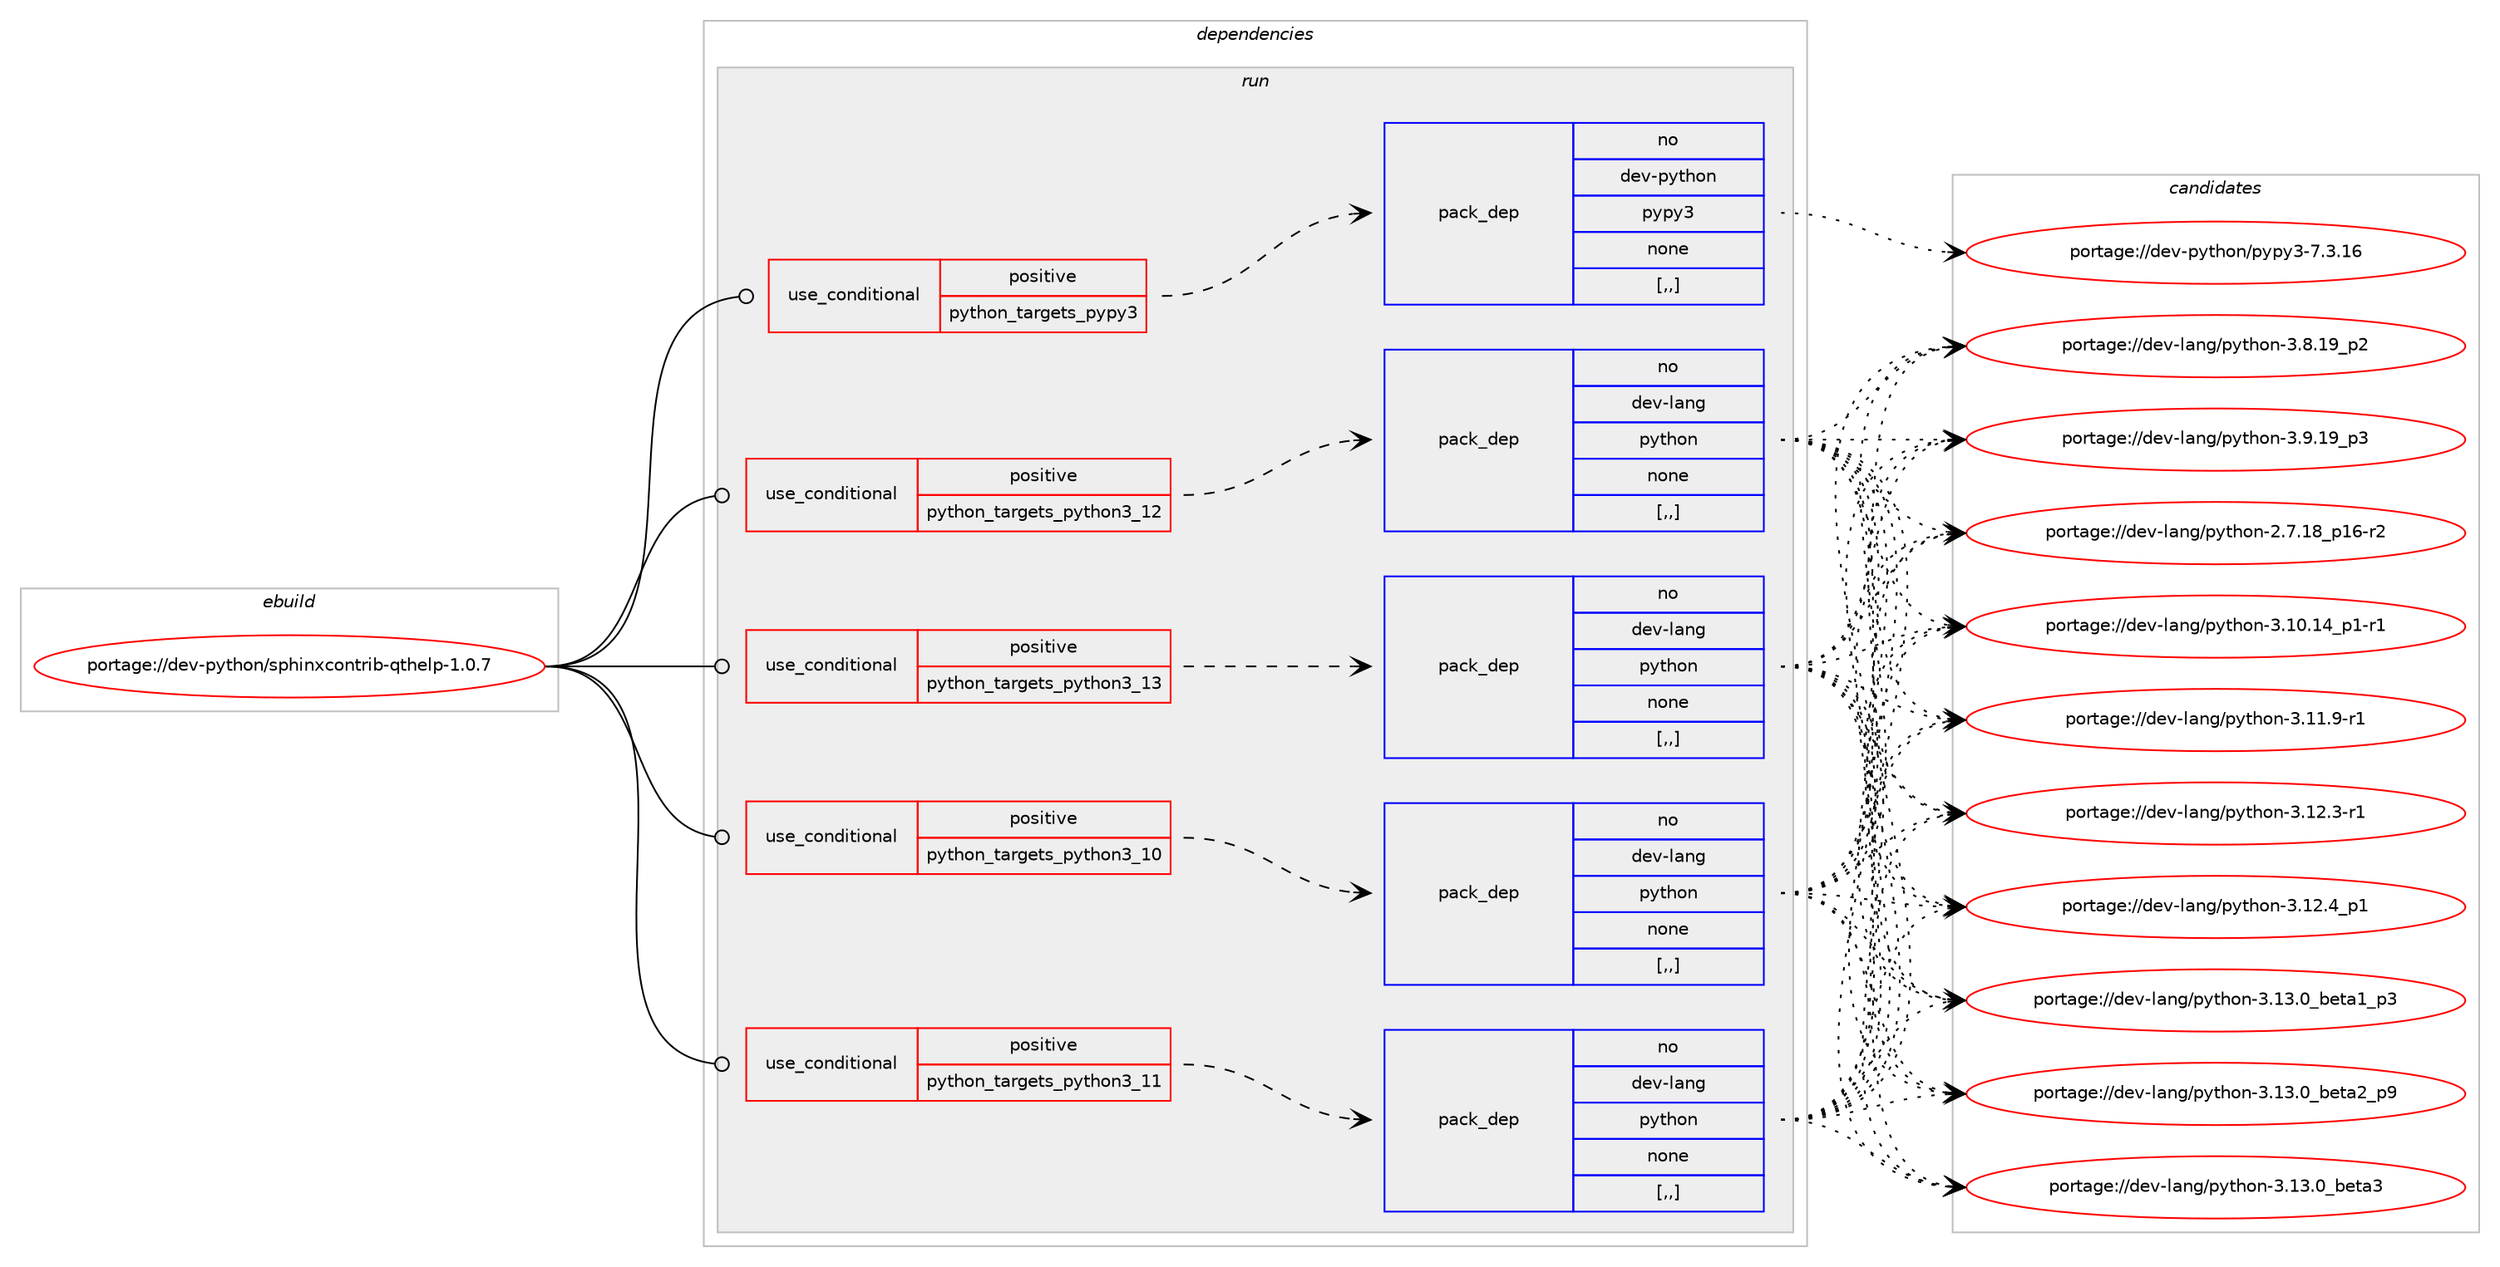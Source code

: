digraph prolog {

# *************
# Graph options
# *************

newrank=true;
concentrate=true;
compound=true;
graph [rankdir=LR,fontname=Helvetica,fontsize=10,ranksep=1.5];#, ranksep=2.5, nodesep=0.2];
edge  [arrowhead=vee];
node  [fontname=Helvetica,fontsize=10];

# **********
# The ebuild
# **********

subgraph cluster_leftcol {
color=gray;
rank=same;
label=<<i>ebuild</i>>;
id [label="portage://dev-python/sphinxcontrib-qthelp-1.0.7", color=red, width=4, href="../dev-python/sphinxcontrib-qthelp-1.0.7.svg"];
}

# ****************
# The dependencies
# ****************

subgraph cluster_midcol {
color=gray;
label=<<i>dependencies</i>>;
subgraph cluster_compile {
fillcolor="#eeeeee";
style=filled;
label=<<i>compile</i>>;
}
subgraph cluster_compileandrun {
fillcolor="#eeeeee";
style=filled;
label=<<i>compile and run</i>>;
}
subgraph cluster_run {
fillcolor="#eeeeee";
style=filled;
label=<<i>run</i>>;
subgraph cond38632 {
dependency160019 [label=<<TABLE BORDER="0" CELLBORDER="1" CELLSPACING="0" CELLPADDING="4"><TR><TD ROWSPAN="3" CELLPADDING="10">use_conditional</TD></TR><TR><TD>positive</TD></TR><TR><TD>python_targets_pypy3</TD></TR></TABLE>>, shape=none, color=red];
subgraph pack120149 {
dependency160020 [label=<<TABLE BORDER="0" CELLBORDER="1" CELLSPACING="0" CELLPADDING="4" WIDTH="220"><TR><TD ROWSPAN="6" CELLPADDING="30">pack_dep</TD></TR><TR><TD WIDTH="110">no</TD></TR><TR><TD>dev-python</TD></TR><TR><TD>pypy3</TD></TR><TR><TD>none</TD></TR><TR><TD>[,,]</TD></TR></TABLE>>, shape=none, color=blue];
}
dependency160019:e -> dependency160020:w [weight=20,style="dashed",arrowhead="vee"];
}
id:e -> dependency160019:w [weight=20,style="solid",arrowhead="odot"];
subgraph cond38633 {
dependency160021 [label=<<TABLE BORDER="0" CELLBORDER="1" CELLSPACING="0" CELLPADDING="4"><TR><TD ROWSPAN="3" CELLPADDING="10">use_conditional</TD></TR><TR><TD>positive</TD></TR><TR><TD>python_targets_python3_10</TD></TR></TABLE>>, shape=none, color=red];
subgraph pack120150 {
dependency160022 [label=<<TABLE BORDER="0" CELLBORDER="1" CELLSPACING="0" CELLPADDING="4" WIDTH="220"><TR><TD ROWSPAN="6" CELLPADDING="30">pack_dep</TD></TR><TR><TD WIDTH="110">no</TD></TR><TR><TD>dev-lang</TD></TR><TR><TD>python</TD></TR><TR><TD>none</TD></TR><TR><TD>[,,]</TD></TR></TABLE>>, shape=none, color=blue];
}
dependency160021:e -> dependency160022:w [weight=20,style="dashed",arrowhead="vee"];
}
id:e -> dependency160021:w [weight=20,style="solid",arrowhead="odot"];
subgraph cond38634 {
dependency160023 [label=<<TABLE BORDER="0" CELLBORDER="1" CELLSPACING="0" CELLPADDING="4"><TR><TD ROWSPAN="3" CELLPADDING="10">use_conditional</TD></TR><TR><TD>positive</TD></TR><TR><TD>python_targets_python3_11</TD></TR></TABLE>>, shape=none, color=red];
subgraph pack120151 {
dependency160024 [label=<<TABLE BORDER="0" CELLBORDER="1" CELLSPACING="0" CELLPADDING="4" WIDTH="220"><TR><TD ROWSPAN="6" CELLPADDING="30">pack_dep</TD></TR><TR><TD WIDTH="110">no</TD></TR><TR><TD>dev-lang</TD></TR><TR><TD>python</TD></TR><TR><TD>none</TD></TR><TR><TD>[,,]</TD></TR></TABLE>>, shape=none, color=blue];
}
dependency160023:e -> dependency160024:w [weight=20,style="dashed",arrowhead="vee"];
}
id:e -> dependency160023:w [weight=20,style="solid",arrowhead="odot"];
subgraph cond38635 {
dependency160025 [label=<<TABLE BORDER="0" CELLBORDER="1" CELLSPACING="0" CELLPADDING="4"><TR><TD ROWSPAN="3" CELLPADDING="10">use_conditional</TD></TR><TR><TD>positive</TD></TR><TR><TD>python_targets_python3_12</TD></TR></TABLE>>, shape=none, color=red];
subgraph pack120152 {
dependency160026 [label=<<TABLE BORDER="0" CELLBORDER="1" CELLSPACING="0" CELLPADDING="4" WIDTH="220"><TR><TD ROWSPAN="6" CELLPADDING="30">pack_dep</TD></TR><TR><TD WIDTH="110">no</TD></TR><TR><TD>dev-lang</TD></TR><TR><TD>python</TD></TR><TR><TD>none</TD></TR><TR><TD>[,,]</TD></TR></TABLE>>, shape=none, color=blue];
}
dependency160025:e -> dependency160026:w [weight=20,style="dashed",arrowhead="vee"];
}
id:e -> dependency160025:w [weight=20,style="solid",arrowhead="odot"];
subgraph cond38636 {
dependency160027 [label=<<TABLE BORDER="0" CELLBORDER="1" CELLSPACING="0" CELLPADDING="4"><TR><TD ROWSPAN="3" CELLPADDING="10">use_conditional</TD></TR><TR><TD>positive</TD></TR><TR><TD>python_targets_python3_13</TD></TR></TABLE>>, shape=none, color=red];
subgraph pack120153 {
dependency160028 [label=<<TABLE BORDER="0" CELLBORDER="1" CELLSPACING="0" CELLPADDING="4" WIDTH="220"><TR><TD ROWSPAN="6" CELLPADDING="30">pack_dep</TD></TR><TR><TD WIDTH="110">no</TD></TR><TR><TD>dev-lang</TD></TR><TR><TD>python</TD></TR><TR><TD>none</TD></TR><TR><TD>[,,]</TD></TR></TABLE>>, shape=none, color=blue];
}
dependency160027:e -> dependency160028:w [weight=20,style="dashed",arrowhead="vee"];
}
id:e -> dependency160027:w [weight=20,style="solid",arrowhead="odot"];
}
}

# **************
# The candidates
# **************

subgraph cluster_choices {
rank=same;
color=gray;
label=<<i>candidates</i>>;

subgraph choice120149 {
color=black;
nodesep=1;
choice10010111845112121116104111110471121211121215145554651464954 [label="portage://dev-python/pypy3-7.3.16", color=red, width=4,href="../dev-python/pypy3-7.3.16.svg"];
dependency160020:e -> choice10010111845112121116104111110471121211121215145554651464954:w [style=dotted,weight="100"];
}
subgraph choice120150 {
color=black;
nodesep=1;
choice100101118451089711010347112121116104111110455046554649569511249544511450 [label="portage://dev-lang/python-2.7.18_p16-r2", color=red, width=4,href="../dev-lang/python-2.7.18_p16-r2.svg"];
choice100101118451089711010347112121116104111110455146494846495295112494511449 [label="portage://dev-lang/python-3.10.14_p1-r1", color=red, width=4,href="../dev-lang/python-3.10.14_p1-r1.svg"];
choice100101118451089711010347112121116104111110455146494946574511449 [label="portage://dev-lang/python-3.11.9-r1", color=red, width=4,href="../dev-lang/python-3.11.9-r1.svg"];
choice100101118451089711010347112121116104111110455146495046514511449 [label="portage://dev-lang/python-3.12.3-r1", color=red, width=4,href="../dev-lang/python-3.12.3-r1.svg"];
choice100101118451089711010347112121116104111110455146495046529511249 [label="portage://dev-lang/python-3.12.4_p1", color=red, width=4,href="../dev-lang/python-3.12.4_p1.svg"];
choice10010111845108971101034711212111610411111045514649514648959810111697499511251 [label="portage://dev-lang/python-3.13.0_beta1_p3", color=red, width=4,href="../dev-lang/python-3.13.0_beta1_p3.svg"];
choice10010111845108971101034711212111610411111045514649514648959810111697509511257 [label="portage://dev-lang/python-3.13.0_beta2_p9", color=red, width=4,href="../dev-lang/python-3.13.0_beta2_p9.svg"];
choice1001011184510897110103471121211161041111104551464951464895981011169751 [label="portage://dev-lang/python-3.13.0_beta3", color=red, width=4,href="../dev-lang/python-3.13.0_beta3.svg"];
choice100101118451089711010347112121116104111110455146564649579511250 [label="portage://dev-lang/python-3.8.19_p2", color=red, width=4,href="../dev-lang/python-3.8.19_p2.svg"];
choice100101118451089711010347112121116104111110455146574649579511251 [label="portage://dev-lang/python-3.9.19_p3", color=red, width=4,href="../dev-lang/python-3.9.19_p3.svg"];
dependency160022:e -> choice100101118451089711010347112121116104111110455046554649569511249544511450:w [style=dotted,weight="100"];
dependency160022:e -> choice100101118451089711010347112121116104111110455146494846495295112494511449:w [style=dotted,weight="100"];
dependency160022:e -> choice100101118451089711010347112121116104111110455146494946574511449:w [style=dotted,weight="100"];
dependency160022:e -> choice100101118451089711010347112121116104111110455146495046514511449:w [style=dotted,weight="100"];
dependency160022:e -> choice100101118451089711010347112121116104111110455146495046529511249:w [style=dotted,weight="100"];
dependency160022:e -> choice10010111845108971101034711212111610411111045514649514648959810111697499511251:w [style=dotted,weight="100"];
dependency160022:e -> choice10010111845108971101034711212111610411111045514649514648959810111697509511257:w [style=dotted,weight="100"];
dependency160022:e -> choice1001011184510897110103471121211161041111104551464951464895981011169751:w [style=dotted,weight="100"];
dependency160022:e -> choice100101118451089711010347112121116104111110455146564649579511250:w [style=dotted,weight="100"];
dependency160022:e -> choice100101118451089711010347112121116104111110455146574649579511251:w [style=dotted,weight="100"];
}
subgraph choice120151 {
color=black;
nodesep=1;
choice100101118451089711010347112121116104111110455046554649569511249544511450 [label="portage://dev-lang/python-2.7.18_p16-r2", color=red, width=4,href="../dev-lang/python-2.7.18_p16-r2.svg"];
choice100101118451089711010347112121116104111110455146494846495295112494511449 [label="portage://dev-lang/python-3.10.14_p1-r1", color=red, width=4,href="../dev-lang/python-3.10.14_p1-r1.svg"];
choice100101118451089711010347112121116104111110455146494946574511449 [label="portage://dev-lang/python-3.11.9-r1", color=red, width=4,href="../dev-lang/python-3.11.9-r1.svg"];
choice100101118451089711010347112121116104111110455146495046514511449 [label="portage://dev-lang/python-3.12.3-r1", color=red, width=4,href="../dev-lang/python-3.12.3-r1.svg"];
choice100101118451089711010347112121116104111110455146495046529511249 [label="portage://dev-lang/python-3.12.4_p1", color=red, width=4,href="../dev-lang/python-3.12.4_p1.svg"];
choice10010111845108971101034711212111610411111045514649514648959810111697499511251 [label="portage://dev-lang/python-3.13.0_beta1_p3", color=red, width=4,href="../dev-lang/python-3.13.0_beta1_p3.svg"];
choice10010111845108971101034711212111610411111045514649514648959810111697509511257 [label="portage://dev-lang/python-3.13.0_beta2_p9", color=red, width=4,href="../dev-lang/python-3.13.0_beta2_p9.svg"];
choice1001011184510897110103471121211161041111104551464951464895981011169751 [label="portage://dev-lang/python-3.13.0_beta3", color=red, width=4,href="../dev-lang/python-3.13.0_beta3.svg"];
choice100101118451089711010347112121116104111110455146564649579511250 [label="portage://dev-lang/python-3.8.19_p2", color=red, width=4,href="../dev-lang/python-3.8.19_p2.svg"];
choice100101118451089711010347112121116104111110455146574649579511251 [label="portage://dev-lang/python-3.9.19_p3", color=red, width=4,href="../dev-lang/python-3.9.19_p3.svg"];
dependency160024:e -> choice100101118451089711010347112121116104111110455046554649569511249544511450:w [style=dotted,weight="100"];
dependency160024:e -> choice100101118451089711010347112121116104111110455146494846495295112494511449:w [style=dotted,weight="100"];
dependency160024:e -> choice100101118451089711010347112121116104111110455146494946574511449:w [style=dotted,weight="100"];
dependency160024:e -> choice100101118451089711010347112121116104111110455146495046514511449:w [style=dotted,weight="100"];
dependency160024:e -> choice100101118451089711010347112121116104111110455146495046529511249:w [style=dotted,weight="100"];
dependency160024:e -> choice10010111845108971101034711212111610411111045514649514648959810111697499511251:w [style=dotted,weight="100"];
dependency160024:e -> choice10010111845108971101034711212111610411111045514649514648959810111697509511257:w [style=dotted,weight="100"];
dependency160024:e -> choice1001011184510897110103471121211161041111104551464951464895981011169751:w [style=dotted,weight="100"];
dependency160024:e -> choice100101118451089711010347112121116104111110455146564649579511250:w [style=dotted,weight="100"];
dependency160024:e -> choice100101118451089711010347112121116104111110455146574649579511251:w [style=dotted,weight="100"];
}
subgraph choice120152 {
color=black;
nodesep=1;
choice100101118451089711010347112121116104111110455046554649569511249544511450 [label="portage://dev-lang/python-2.7.18_p16-r2", color=red, width=4,href="../dev-lang/python-2.7.18_p16-r2.svg"];
choice100101118451089711010347112121116104111110455146494846495295112494511449 [label="portage://dev-lang/python-3.10.14_p1-r1", color=red, width=4,href="../dev-lang/python-3.10.14_p1-r1.svg"];
choice100101118451089711010347112121116104111110455146494946574511449 [label="portage://dev-lang/python-3.11.9-r1", color=red, width=4,href="../dev-lang/python-3.11.9-r1.svg"];
choice100101118451089711010347112121116104111110455146495046514511449 [label="portage://dev-lang/python-3.12.3-r1", color=red, width=4,href="../dev-lang/python-3.12.3-r1.svg"];
choice100101118451089711010347112121116104111110455146495046529511249 [label="portage://dev-lang/python-3.12.4_p1", color=red, width=4,href="../dev-lang/python-3.12.4_p1.svg"];
choice10010111845108971101034711212111610411111045514649514648959810111697499511251 [label="portage://dev-lang/python-3.13.0_beta1_p3", color=red, width=4,href="../dev-lang/python-3.13.0_beta1_p3.svg"];
choice10010111845108971101034711212111610411111045514649514648959810111697509511257 [label="portage://dev-lang/python-3.13.0_beta2_p9", color=red, width=4,href="../dev-lang/python-3.13.0_beta2_p9.svg"];
choice1001011184510897110103471121211161041111104551464951464895981011169751 [label="portage://dev-lang/python-3.13.0_beta3", color=red, width=4,href="../dev-lang/python-3.13.0_beta3.svg"];
choice100101118451089711010347112121116104111110455146564649579511250 [label="portage://dev-lang/python-3.8.19_p2", color=red, width=4,href="../dev-lang/python-3.8.19_p2.svg"];
choice100101118451089711010347112121116104111110455146574649579511251 [label="portage://dev-lang/python-3.9.19_p3", color=red, width=4,href="../dev-lang/python-3.9.19_p3.svg"];
dependency160026:e -> choice100101118451089711010347112121116104111110455046554649569511249544511450:w [style=dotted,weight="100"];
dependency160026:e -> choice100101118451089711010347112121116104111110455146494846495295112494511449:w [style=dotted,weight="100"];
dependency160026:e -> choice100101118451089711010347112121116104111110455146494946574511449:w [style=dotted,weight="100"];
dependency160026:e -> choice100101118451089711010347112121116104111110455146495046514511449:w [style=dotted,weight="100"];
dependency160026:e -> choice100101118451089711010347112121116104111110455146495046529511249:w [style=dotted,weight="100"];
dependency160026:e -> choice10010111845108971101034711212111610411111045514649514648959810111697499511251:w [style=dotted,weight="100"];
dependency160026:e -> choice10010111845108971101034711212111610411111045514649514648959810111697509511257:w [style=dotted,weight="100"];
dependency160026:e -> choice1001011184510897110103471121211161041111104551464951464895981011169751:w [style=dotted,weight="100"];
dependency160026:e -> choice100101118451089711010347112121116104111110455146564649579511250:w [style=dotted,weight="100"];
dependency160026:e -> choice100101118451089711010347112121116104111110455146574649579511251:w [style=dotted,weight="100"];
}
subgraph choice120153 {
color=black;
nodesep=1;
choice100101118451089711010347112121116104111110455046554649569511249544511450 [label="portage://dev-lang/python-2.7.18_p16-r2", color=red, width=4,href="../dev-lang/python-2.7.18_p16-r2.svg"];
choice100101118451089711010347112121116104111110455146494846495295112494511449 [label="portage://dev-lang/python-3.10.14_p1-r1", color=red, width=4,href="../dev-lang/python-3.10.14_p1-r1.svg"];
choice100101118451089711010347112121116104111110455146494946574511449 [label="portage://dev-lang/python-3.11.9-r1", color=red, width=4,href="../dev-lang/python-3.11.9-r1.svg"];
choice100101118451089711010347112121116104111110455146495046514511449 [label="portage://dev-lang/python-3.12.3-r1", color=red, width=4,href="../dev-lang/python-3.12.3-r1.svg"];
choice100101118451089711010347112121116104111110455146495046529511249 [label="portage://dev-lang/python-3.12.4_p1", color=red, width=4,href="../dev-lang/python-3.12.4_p1.svg"];
choice10010111845108971101034711212111610411111045514649514648959810111697499511251 [label="portage://dev-lang/python-3.13.0_beta1_p3", color=red, width=4,href="../dev-lang/python-3.13.0_beta1_p3.svg"];
choice10010111845108971101034711212111610411111045514649514648959810111697509511257 [label="portage://dev-lang/python-3.13.0_beta2_p9", color=red, width=4,href="../dev-lang/python-3.13.0_beta2_p9.svg"];
choice1001011184510897110103471121211161041111104551464951464895981011169751 [label="portage://dev-lang/python-3.13.0_beta3", color=red, width=4,href="../dev-lang/python-3.13.0_beta3.svg"];
choice100101118451089711010347112121116104111110455146564649579511250 [label="portage://dev-lang/python-3.8.19_p2", color=red, width=4,href="../dev-lang/python-3.8.19_p2.svg"];
choice100101118451089711010347112121116104111110455146574649579511251 [label="portage://dev-lang/python-3.9.19_p3", color=red, width=4,href="../dev-lang/python-3.9.19_p3.svg"];
dependency160028:e -> choice100101118451089711010347112121116104111110455046554649569511249544511450:w [style=dotted,weight="100"];
dependency160028:e -> choice100101118451089711010347112121116104111110455146494846495295112494511449:w [style=dotted,weight="100"];
dependency160028:e -> choice100101118451089711010347112121116104111110455146494946574511449:w [style=dotted,weight="100"];
dependency160028:e -> choice100101118451089711010347112121116104111110455146495046514511449:w [style=dotted,weight="100"];
dependency160028:e -> choice100101118451089711010347112121116104111110455146495046529511249:w [style=dotted,weight="100"];
dependency160028:e -> choice10010111845108971101034711212111610411111045514649514648959810111697499511251:w [style=dotted,weight="100"];
dependency160028:e -> choice10010111845108971101034711212111610411111045514649514648959810111697509511257:w [style=dotted,weight="100"];
dependency160028:e -> choice1001011184510897110103471121211161041111104551464951464895981011169751:w [style=dotted,weight="100"];
dependency160028:e -> choice100101118451089711010347112121116104111110455146564649579511250:w [style=dotted,weight="100"];
dependency160028:e -> choice100101118451089711010347112121116104111110455146574649579511251:w [style=dotted,weight="100"];
}
}

}
